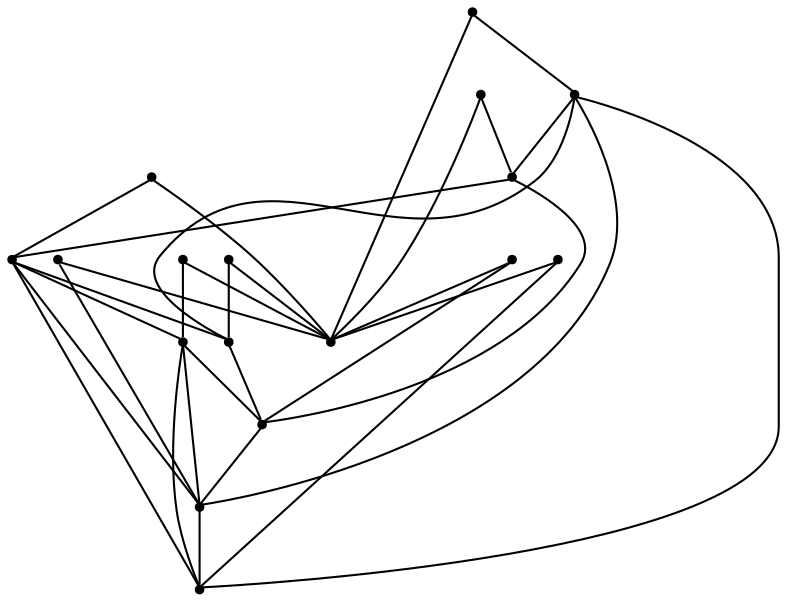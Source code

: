 graph {
  node [shape=point,comment="{\"directed\":false,\"doi\":\"10.4230/LIPIcs.GD.2024.18\",\"figure\":\"4 (1)\"}"]

  v0 [pos="1055.0218847745546,764.2023743901136"]
  v1 [pos="591.1469703635865,956.2991869092621"]
  v2 [pos="783.2899258095097,492.5356452303613"]
  v3 [pos="511.5579668444649,764.2023743901136"]
  v4 [pos="975.4328812554329,956.2991869092621"]
  v5 [pos="591.1469703635865,572.1055618709651"]
  v6 [pos="783.2899258095097,1035.8691353401418"]
  v7 [pos="975.4328812554329,572.1055618709651"]
  v8 [pos="919.1565094521666,764.2023743901135"]
  v9 [pos="783.290752554957,764.2023743901136"]
  v10 [pos="879.3618169051949,668.1539681305394"]
  v11 [pos="879.3618169051949,860.2507806496878"]
  v12 [pos="783.2903709801351,628.3687554880287"]
  v13 [pos="783.290370980135,900.0359932921986"]
  v14 [pos="687.2189250550755,668.1539681305394"]
  v15 [pos="687.2189250550754,860.2507806496878"]
  v16 [pos="647.4241689123,764.2023743901135"]

  v0 -- v1 [id="-1",pos="1055.0218847745546,764.2023743901136 1151.007476364713,1068.558217921347 738.5396574562376,1239.3684523023167 591.1469703635865,956.2991869092621"]
  v3 -- v1 [id="-2",pos="511.5579668444649,764.2023743901136 591.1469703635865,956.2991869092621 591.1469703635865,956.2991869092621 591.1469703635865,956.2991869092621"]
  v5 -- v3 [id="-3",pos="591.1469703635865,572.1055618709651 511.5579668444649,764.2023743901136 511.5579668444649,764.2023743901136 511.5579668444649,764.2023743901136"]
  v16 -- v3 [id="-4",pos="647.4241689123,764.2023743901135 511.5579668444649,764.2023743901136 511.5579668444649,764.2023743901136 511.5579668444649,764.2023743901136"]
  v16 -- v9 [id="-5",pos="647.4241689123,764.2023743901135 783.290752554957,764.2023743901136 783.290752554957,764.2023743901136 783.290752554957,764.2023743901136"]
  v15 -- v1 [id="-6",pos="687.2189250550754,860.2507806496878 591.1469703635865,956.2991869092621 591.1469703635865,956.2991869092621 591.1469703635865,956.2991869092621"]
  v14 -- v5 [id="-7",pos="687.2189250550755,668.1539681305394 591.1469703635865,572.1055618709651 591.1469703635865,572.1055618709651 591.1469703635865,572.1055618709651"]
  v15 -- v9 [id="-8",pos="687.2189250550754,860.2507806496878 783.290752554957,764.2023743901136 783.290752554957,764.2023743901136 783.290752554957,764.2023743901136"]
  v14 -- v9 [id="-9",pos="687.2189250550755,668.1539681305394 783.290752554957,764.2023743901136 783.290752554957,764.2023743901136 783.290752554957,764.2023743901136"]
  v6 -- v1 [id="-10",pos="783.2899258095097,1035.8691353401418 591.1469703635865,956.2991869092621 591.1469703635865,956.2991869092621 591.1469703635865,956.2991869092621"]
  v2 -- v5 [id="-11",pos="783.2899258095097,492.5356452303613 591.1469703635865,572.1055618709651 591.1469703635865,572.1055618709651 591.1469703635865,572.1055618709651"]
  v6 -- v3 [id="-12",pos="783.2899258095097,1035.8691353401418 511.5579668444649,764.2023743901136 511.5579668444649,764.2023743901136 511.5579668444649,764.2023743901136"]
  v13 -- v6 [id="-13",pos="783.290370980135,900.0359932921986 783.2899258095097,1035.8691353401418 783.2899258095097,1035.8691353401418 783.2899258095097,1035.8691353401418"]
  v13 -- v9 [id="-14",pos="783.290370980135,900.0359932921986 783.290752554957,764.2023743901136 783.290752554957,764.2023743901136 783.290752554957,764.2023743901136"]
  v12 -- v9 [id="-15",pos="783.2903709801351,628.3687554880287 783.290752554957,764.2023743901136 783.290752554957,764.2023743901136 783.290752554957,764.2023743901136"]
  v12 -- v2 [id="-16",pos="783.2903709801351,628.3687554880287 783.2899258095097,492.5356452303613 783.2899258095097,492.5356452303613 783.2899258095097,492.5356452303613"]
  v6 -- v4 [id="-17",pos="783.2899258095097,1035.8691353401418 975.4328812554329,956.2991869092621 975.4328812554329,956.2991869092621 975.4328812554329,956.2991869092621"]
  v11 -- v9 [id="-18",pos="879.3618169051949,860.2507806496878 783.290752554957,764.2023743901136 783.290752554957,764.2023743901136 783.290752554957,764.2023743901136"]
  v10 -- v9 [id="-19",pos="879.3618169051949,668.1539681305394 783.290752554957,764.2023743901136 783.290752554957,764.2023743901136 783.290752554957,764.2023743901136"]
  v11 -- v4 [id="-20",pos="879.3618169051949,860.2507806496878 975.4328812554329,956.2991869092621 975.4328812554329,956.2991869092621 975.4328812554329,956.2991869092621"]
  v10 -- v7 [id="-21",pos="879.3618169051949,668.1539681305394 975.4328812554329,572.1055618709651 975.4328812554329,572.1055618709651 975.4328812554329,572.1055618709651"]
  v8 -- v9 [id="-22",pos="919.1565094521666,764.2023743901135 783.290752554957,764.2023743901136 783.290752554957,764.2023743901136 783.290752554957,764.2023743901136"]
  v8 -- v0 [id="-23",pos="919.1565094521666,764.2023743901135 1055.0218847745546,764.2023743901136 1055.0218847745546,764.2023743901136 1055.0218847745546,764.2023743901136"]
  v7 -- v5 [id="-24",pos="975.4328812554329,572.1055618709651 591.1469703635865,572.1055618709651 591.1469703635865,572.1055618709651 591.1469703635865,572.1055618709651"]
  v4 -- v0 [id="-25",pos="975.4328812554329,956.2991869092621 1055.0218847745546,764.2023743901136 1055.0218847745546,764.2023743901136 1055.0218847745546,764.2023743901136"]
  v0 -- v7 [id="-26",pos="1055.0218847745546,764.2023743901136 975.4328812554329,572.1055618709651 975.4328812554329,572.1055618709651 975.4328812554329,572.1055618709651"]
  v2 -- v3 [id="-27",pos="783.2899258095097,492.5356452303613 529.0269709521233,514.772307560211 533.8032701879893,509.99709018649514 511.5579668444649,764.2023743901136"]
  v2 -- v1 [id="-28",pos="783.2899258095097,492.5356452303613 478.8619014945347,396.573899263449 308.01069391249996,808.9427373690937 591.1469703635865,956.2991869092621"]
  v6 -- v7 [id="-29",pos="783.2899258095097,1035.8691353401418 967.4481101306038,767.9816659940153 916.1839779946728,891.71940274095 975.4328812554329,572.1055618709651"]
  v4 -- v5 [id="-30",pos="975.4328812554329,956.2991869092621 943.9554386946706,596.575999741601 950.95733667439,603.5720858040044 591.1469703635865,572.1055618709651"]
  v0 -- v3 [id="-31",pos="1055.0218847745546,764.2023743901136 779.362630552111,995.4589576596851 787.2189381536065,995.4589576596851 511.5579668444649,764.2023743901136"]
  v0 -- v2 [id="-32",pos="1055.0218847745546,764.2023743901136 1032.780715158266,509.9995698280313 1037.5570779899358,514.7747236211949 783.2899258095097,492.5356452303613"]
}
